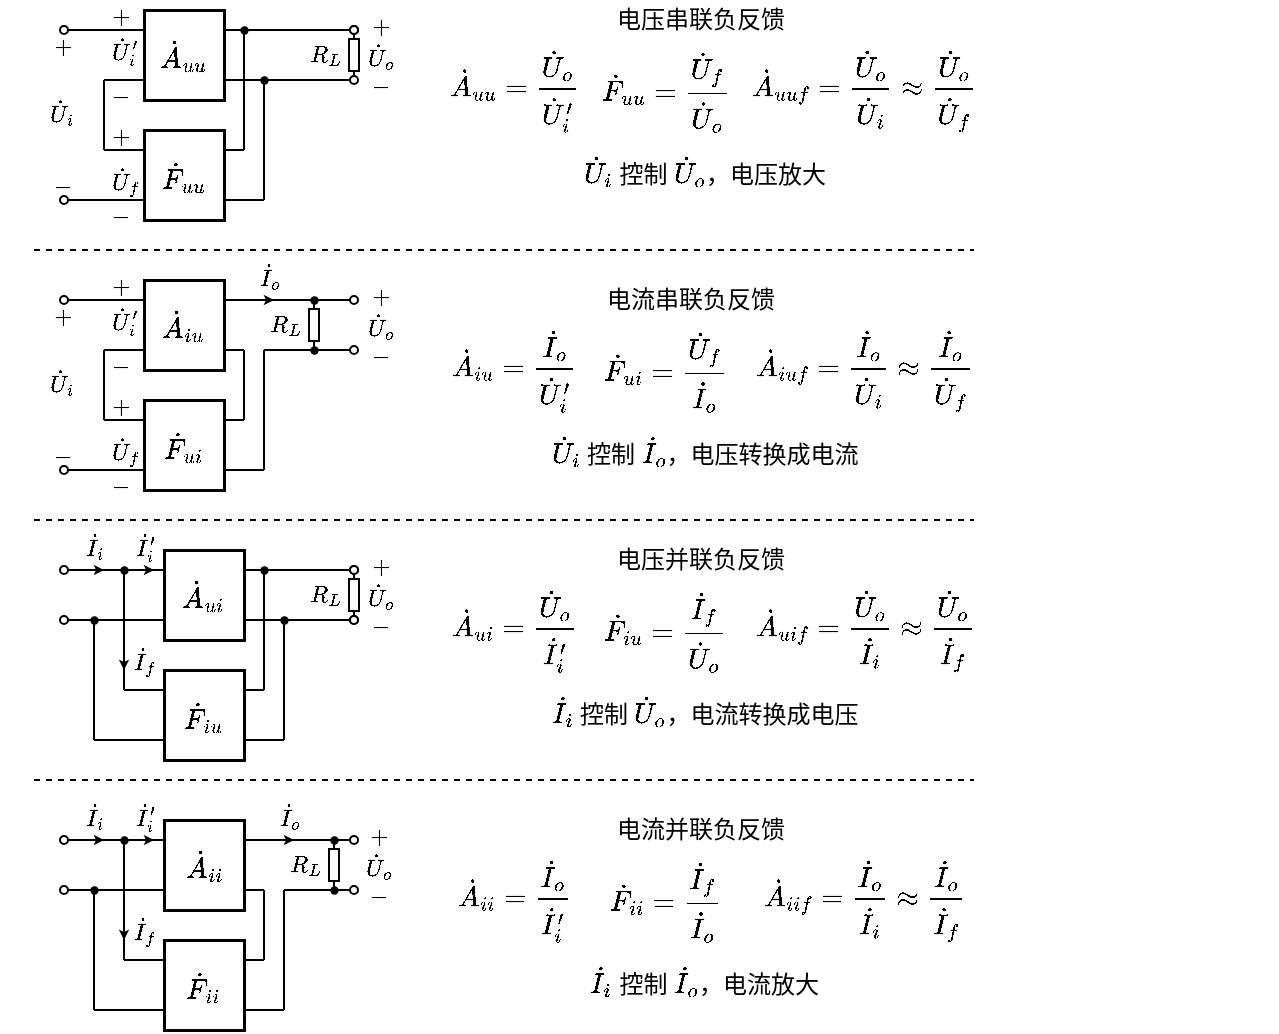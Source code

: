 <mxfile version="20.7.4" type="device"><diagram id="SOjZNOOlXic97nxgnpaf" name="第 1 页"><mxGraphModel dx="954" dy="665" grid="1" gridSize="5" guides="1" tooltips="1" connect="1" arrows="1" fold="1" page="1" pageScale="1" pageWidth="827" pageHeight="1169" math="1" shadow="0"><root><mxCell id="0"/><mxCell id="1" parent="0"/><mxCell id="cuT9Rnannq8AsZd5EZio-5" value="" style="endArrow=oval;html=1;rounded=0;fontSize=10;startSize=4;endSize=4;endFill=0;" parent="1" edge="1"><mxGeometry width="50" height="50" relative="1" as="geometry"><mxPoint x="105" y="195" as="sourcePoint"/><mxPoint x="65" y="195" as="targetPoint"/></mxGeometry></mxCell><mxCell id="cuT9Rnannq8AsZd5EZio-6" value="" style="endArrow=classic;html=1;rounded=0;fontSize=10;endSize=2;" parent="1" edge="1"><mxGeometry width="50" height="50" relative="1" as="geometry"><mxPoint x="150" y="330" as="sourcePoint"/><mxPoint x="170" y="330" as="targetPoint"/></mxGeometry></mxCell><mxCell id="cuT9Rnannq8AsZd5EZio-8" value="" style="endArrow=oval;html=1;rounded=0;fontSize=10;startSize=4;endSize=4;endFill=0;" parent="1" edge="1"><mxGeometry width="50" height="50" relative="1" as="geometry"><mxPoint x="110" y="280" as="sourcePoint"/><mxPoint x="65" y="280" as="targetPoint"/></mxGeometry></mxCell><mxCell id="cuT9Rnannq8AsZd5EZio-9" value="$$+$$" style="text;html=1;resizable=1;autosize=1;align=center;verticalAlign=middle;points=[];fillColor=none;strokeColor=none;rounded=0;movable=1;rotatable=1;deletable=1;editable=1;connectable=0;fontSize=10;allowArrows=0;" parent="1" vertex="1"><mxGeometry x="53.5" y="195" width="20" height="15" as="geometry"/></mxCell><mxCell id="cuT9Rnannq8AsZd5EZio-10" value="$$-$$" style="text;resizable=1;autosize=1;align=center;verticalAlign=middle;points=[];fillColor=none;strokeColor=none;rounded=0;html=1;imageAspect=1;noLabel=0;recursiveResize=1;expand=1;editable=1;movable=1;rotatable=1;deletable=1;connectable=0;comic=0;fontSize=10;allowArrows=0;" parent="1" vertex="1"><mxGeometry x="54" y="265" width="20" height="15" as="geometry"/></mxCell><mxCell id="cuT9Rnannq8AsZd5EZio-11" value="$$\dot{U}_i$$" style="text;html=1;resizable=1;autosize=1;align=center;verticalAlign=middle;points=[];fillColor=none;strokeColor=none;rounded=0;comic=0;movable=1;rotatable=1;deletable=1;editable=1;connectable=0;fontSize=10;allowArrows=0;" parent="1" vertex="1"><mxGeometry x="53.5" y="225.5" width="20" height="20" as="geometry"/></mxCell><mxCell id="cuT9Rnannq8AsZd5EZio-12" value="$$\dot{A}_{uu}$$" style="rounded=0;whiteSpace=wrap;html=1;strokeWidth=1.5;connectable=0;" parent="1" vertex="1"><mxGeometry x="105" y="185" width="40" height="45" as="geometry"/></mxCell><mxCell id="cuT9Rnannq8AsZd5EZio-13" value="" style="endArrow=oval;html=1;rounded=0;fontSize=10;startSize=4;endSize=4;endFill=0;labelBackgroundColor=#FFFFFF;" parent="1" edge="1"><mxGeometry width="50" height="50" relative="1" as="geometry"><mxPoint x="146" y="195" as="sourcePoint"/><mxPoint x="210" y="195" as="targetPoint"/></mxGeometry></mxCell><mxCell id="cuT9Rnannq8AsZd5EZio-15" value="$$\dot{I}_o$$" style="text;html=1;resizable=1;autosize=1;align=center;verticalAlign=middle;points=[];fillColor=none;strokeColor=none;rounded=0;fontSize=10;movable=1;rotatable=1;deletable=1;editable=1;connectable=0;" parent="1" vertex="1"><mxGeometry x="160" y="310" width="15" height="15" as="geometry"/></mxCell><mxCell id="cuT9Rnannq8AsZd5EZio-16" value="" style="endArrow=oval;html=1;rounded=0;fontSize=10;startSize=4;endSize=4;endFill=0;startArrow=none;" parent="1" source="cuT9Rnannq8AsZd5EZio-49" edge="1"><mxGeometry width="50" height="50" relative="1" as="geometry"><mxPoint x="145" y="220" as="sourcePoint"/><mxPoint x="210" y="220" as="targetPoint"/></mxGeometry></mxCell><mxCell id="cuT9Rnannq8AsZd5EZio-21" value="$$+$$" style="text;html=1;resizable=1;autosize=1;align=center;verticalAlign=middle;points=[];fillColor=none;strokeColor=none;rounded=0;movable=1;rotatable=1;deletable=1;editable=1;connectable=0;fontSize=10;allowArrows=0;" parent="1" vertex="1"><mxGeometry x="85" y="180" width="15" height="15" as="geometry"/></mxCell><mxCell id="cuT9Rnannq8AsZd5EZio-22" value="$$-$$" style="text;resizable=1;autosize=1;align=center;verticalAlign=middle;points=[];fillColor=none;strokeColor=none;rounded=0;html=1;imageAspect=1;noLabel=0;recursiveResize=1;expand=1;editable=1;movable=1;rotatable=1;deletable=1;connectable=0;comic=0;fontSize=10;" parent="1" vertex="1"><mxGeometry x="85" y="220" width="15" height="15" as="geometry"/></mxCell><mxCell id="cuT9Rnannq8AsZd5EZio-23" value="" style="endArrow=none;html=1;rounded=0;" parent="1" edge="1"><mxGeometry width="50" height="50" relative="1" as="geometry"><mxPoint x="85" y="220" as="sourcePoint"/><mxPoint x="105" y="220" as="targetPoint"/></mxGeometry></mxCell><mxCell id="cuT9Rnannq8AsZd5EZio-24" value="$$\dot{U}_i'$$" style="text;html=1;resizable=1;autosize=1;align=center;verticalAlign=middle;points=[];fillColor=none;strokeColor=none;rounded=0;comic=0;movable=1;rotatable=1;deletable=1;editable=1;connectable=0;fontSize=10;allowArrows=0;" parent="1" vertex="1"><mxGeometry x="85" y="195" width="20" height="20" as="geometry"/></mxCell><mxCell id="cuT9Rnannq8AsZd5EZio-25" value="" style="endArrow=none;html=1;rounded=0;" parent="1" edge="1"><mxGeometry width="50" height="50" relative="1" as="geometry"><mxPoint x="85" y="255" as="sourcePoint"/><mxPoint x="85" y="220" as="targetPoint"/></mxGeometry></mxCell><mxCell id="cuT9Rnannq8AsZd5EZio-26" value="$$\dot{F}_{uu}$$" style="rounded=0;whiteSpace=wrap;html=1;strokeWidth=1.5;connectable=0;" parent="1" vertex="1"><mxGeometry x="105" y="245" width="40" height="45" as="geometry"/></mxCell><mxCell id="cuT9Rnannq8AsZd5EZio-27" value="$$+$$" style="text;html=1;resizable=1;autosize=1;align=center;verticalAlign=middle;points=[];fillColor=none;strokeColor=none;rounded=0;movable=1;rotatable=1;deletable=1;editable=1;connectable=0;fontSize=10;allowArrows=0;" parent="1" vertex="1"><mxGeometry x="85" y="240" width="15" height="15" as="geometry"/></mxCell><mxCell id="cuT9Rnannq8AsZd5EZio-28" value="" style="endArrow=none;html=1;rounded=0;" parent="1" edge="1"><mxGeometry width="50" height="50" relative="1" as="geometry"><mxPoint x="85" y="255" as="sourcePoint"/><mxPoint x="105" y="255" as="targetPoint"/></mxGeometry></mxCell><mxCell id="cuT9Rnannq8AsZd5EZio-29" value="$$\dot{U}_f$$" style="text;html=1;resizable=1;autosize=1;align=center;verticalAlign=middle;points=[];fillColor=none;strokeColor=none;rounded=0;comic=0;movable=1;rotatable=1;deletable=1;editable=1;connectable=0;fontSize=10;allowArrows=0;" parent="1" vertex="1"><mxGeometry x="85" y="260" width="20" height="20" as="geometry"/></mxCell><mxCell id="cuT9Rnannq8AsZd5EZio-31" value="" style="endArrow=none;html=1;rounded=0;" parent="1" edge="1"><mxGeometry width="50" height="50" relative="1" as="geometry"><mxPoint x="145" y="255" as="sourcePoint"/><mxPoint x="155" y="255" as="targetPoint"/></mxGeometry></mxCell><mxCell id="cuT9Rnannq8AsZd5EZio-32" value="" style="endArrow=none;html=1;rounded=0;" parent="1" edge="1"><mxGeometry width="50" height="50" relative="1" as="geometry"><mxPoint x="155" y="255" as="sourcePoint"/><mxPoint x="155" y="195" as="targetPoint"/></mxGeometry></mxCell><mxCell id="cuT9Rnannq8AsZd5EZio-34" value="" style="endArrow=none;html=1;rounded=0;" parent="1" edge="1"><mxGeometry width="50" height="50" relative="1" as="geometry"><mxPoint x="145" y="280" as="sourcePoint"/><mxPoint x="165" y="280" as="targetPoint"/></mxGeometry></mxCell><mxCell id="cuT9Rnannq8AsZd5EZio-35" value="" style="endArrow=none;html=1;rounded=0;" parent="1" edge="1"><mxGeometry width="50" height="50" relative="1" as="geometry"><mxPoint x="165" y="280" as="sourcePoint"/><mxPoint x="165" y="220" as="targetPoint"/></mxGeometry></mxCell><mxCell id="cuT9Rnannq8AsZd5EZio-36" value="" style="shape=waypoint;sketch=0;fillStyle=solid;size=6;pointerEvents=1;points=[];fillColor=none;resizable=1;rotatable=1;perimeter=centerPerimeter;snapToPoint=1;strokeWidth=0.1;movable=1;deletable=1;editable=1;connectable=1;" parent="1" vertex="1"><mxGeometry x="150" y="190" width="10" height="10" as="geometry"/></mxCell><mxCell id="cuT9Rnannq8AsZd5EZio-37" value="" style="shape=waypoint;sketch=0;fillStyle=solid;size=6;pointerEvents=1;points=[];fillColor=none;resizable=1;rotatable=1;perimeter=centerPerimeter;snapToPoint=1;strokeWidth=0.1;movable=1;deletable=1;editable=1;connectable=1;" parent="1" vertex="1"><mxGeometry x="160" y="215" width="10" height="10" as="geometry"/></mxCell><mxCell id="cuT9Rnannq8AsZd5EZio-38" value="$$-$$" style="text;resizable=1;autosize=1;align=center;verticalAlign=middle;points=[];fillColor=none;strokeColor=none;rounded=0;html=1;imageAspect=1;noLabel=0;recursiveResize=1;expand=1;editable=1;movable=1;rotatable=1;deletable=1;connectable=0;comic=0;fontSize=10;" parent="1" vertex="1"><mxGeometry x="85" y="280" width="15" height="15" as="geometry"/></mxCell><mxCell id="cuT9Rnannq8AsZd5EZio-40" value="$$\dot{U}_o$$" style="text;html=1;align=center;verticalAlign=middle;resizable=1;points=[];autosize=1;strokeColor=none;fillColor=none;fontSize=10;movable=1;rotatable=1;deletable=1;editable=1;connectable=0;allowArrows=0;" parent="1" vertex="1"><mxGeometry x="215" y="200" width="15" height="15" as="geometry"/></mxCell><mxCell id="cuT9Rnannq8AsZd5EZio-41" value="$$R_L$$" style="text;html=1;resizable=1;autosize=1;align=center;verticalAlign=middle;points=[];fillColor=none;strokeColor=none;rounded=0;fontSize=10;movable=1;rotatable=1;deletable=1;editable=1;connectable=0;allowArrows=0;" parent="1" vertex="1"><mxGeometry x="185" y="200" width="20" height="15" as="geometry"/></mxCell><mxCell id="cuT9Rnannq8AsZd5EZio-43" value="" style="pointerEvents=1;verticalLabelPosition=bottom;shadow=0;dashed=0;align=center;html=1;verticalAlign=top;shape=mxgraph.electrical.resistors.resistor_1;fontSize=10;direction=north;allowArrows=0;" parent="1" vertex="1"><mxGeometry x="207.5" y="195" width="5" height="25" as="geometry"/></mxCell><mxCell id="cuT9Rnannq8AsZd5EZio-45" value="$$+$$" style="text;html=1;align=center;verticalAlign=middle;resizable=1;points=[];autosize=1;strokeColor=none;fillColor=none;fontSize=10;movable=1;rotatable=1;deletable=1;editable=1;connectable=0;allowArrows=0;" parent="1" vertex="1"><mxGeometry x="215" y="185" width="15" height="15" as="geometry"/></mxCell><mxCell id="cuT9Rnannq8AsZd5EZio-46" value="$$-$$" style="text;html=1;align=center;verticalAlign=middle;resizable=1;points=[];autosize=1;strokeColor=none;fillColor=none;fontSize=10;movable=1;rotatable=1;deletable=1;editable=1;connectable=0;allowArrows=0;" parent="1" vertex="1"><mxGeometry x="215" y="215" width="15" height="15" as="geometry"/></mxCell><mxCell id="cuT9Rnannq8AsZd5EZio-49" value="" style="ellipse;whiteSpace=wrap;html=1;aspect=fixed;strokeWidth=1;" parent="1" vertex="1"><mxGeometry x="208" y="218" width="4" height="4" as="geometry"/></mxCell><mxCell id="cuT9Rnannq8AsZd5EZio-50" value="" style="endArrow=none;html=1;rounded=0;fontSize=10;startSize=4;endSize=4;endFill=0;" parent="1" target="cuT9Rnannq8AsZd5EZio-49" edge="1"><mxGeometry width="50" height="50" relative="1" as="geometry"><mxPoint x="145" y="220" as="sourcePoint"/><mxPoint x="210" y="220" as="targetPoint"/></mxGeometry></mxCell><mxCell id="cuT9Rnannq8AsZd5EZio-51" value="" style="ellipse;whiteSpace=wrap;html=1;aspect=fixed;strokeWidth=1;" parent="1" vertex="1"><mxGeometry x="208" y="193" width="4" height="4" as="geometry"/></mxCell><mxCell id="cuT9Rnannq8AsZd5EZio-52" value="" style="endArrow=oval;html=1;rounded=0;fontSize=10;startSize=4;endSize=4;endFill=0;" parent="1" edge="1"><mxGeometry width="50" height="50" relative="1" as="geometry"><mxPoint x="105" y="330" as="sourcePoint"/><mxPoint x="65" y="330" as="targetPoint"/></mxGeometry></mxCell><mxCell id="cuT9Rnannq8AsZd5EZio-53" value="" style="endArrow=oval;html=1;rounded=0;fontSize=10;startSize=4;endSize=4;endFill=0;" parent="1" edge="1"><mxGeometry width="50" height="50" relative="1" as="geometry"><mxPoint x="110" y="415.0" as="sourcePoint"/><mxPoint x="65" y="415.0" as="targetPoint"/></mxGeometry></mxCell><mxCell id="cuT9Rnannq8AsZd5EZio-54" value="$$+$$" style="text;html=1;resizable=1;autosize=1;align=center;verticalAlign=middle;points=[];fillColor=none;strokeColor=none;rounded=0;movable=1;rotatable=1;deletable=1;editable=1;connectable=0;fontSize=10;allowArrows=0;" parent="1" vertex="1"><mxGeometry x="53.5" y="330" width="20" height="15" as="geometry"/></mxCell><mxCell id="cuT9Rnannq8AsZd5EZio-55" value="$$-$$" style="text;resizable=1;autosize=1;align=center;verticalAlign=middle;points=[];fillColor=none;strokeColor=none;rounded=0;html=1;imageAspect=1;noLabel=0;recursiveResize=1;expand=1;editable=1;movable=1;rotatable=1;deletable=1;connectable=0;comic=0;fontSize=10;allowArrows=0;" parent="1" vertex="1"><mxGeometry x="54" y="400" width="20" height="15" as="geometry"/></mxCell><mxCell id="cuT9Rnannq8AsZd5EZio-56" value="$$\dot{U}_i$$" style="text;html=1;resizable=1;autosize=1;align=center;verticalAlign=middle;points=[];fillColor=none;strokeColor=none;rounded=0;comic=0;movable=1;rotatable=1;deletable=1;editable=1;connectable=0;fontSize=10;allowArrows=0;" parent="1" vertex="1"><mxGeometry x="53.5" y="360.5" width="20" height="20" as="geometry"/></mxCell><mxCell id="cuT9Rnannq8AsZd5EZio-57" value="$$\dot{A}_{iu}$$" style="rounded=0;whiteSpace=wrap;html=1;strokeWidth=1.5;connectable=0;" parent="1" vertex="1"><mxGeometry x="105" y="320" width="40" height="45" as="geometry"/></mxCell><mxCell id="cuT9Rnannq8AsZd5EZio-58" value="" style="endArrow=oval;html=1;rounded=0;fontSize=10;startSize=4;endSize=4;endFill=0;labelBackgroundColor=#FFFFFF;" parent="1" edge="1"><mxGeometry width="50" height="50" relative="1" as="geometry"><mxPoint x="146" y="330" as="sourcePoint"/><mxPoint x="210" y="330" as="targetPoint"/></mxGeometry></mxCell><mxCell id="cuT9Rnannq8AsZd5EZio-59" value="" style="endArrow=oval;html=1;rounded=0;fontSize=10;startSize=4;endSize=4;endFill=0;startArrow=none;" parent="1" edge="1"><mxGeometry width="50" height="50" relative="1" as="geometry"><mxPoint x="165" y="355" as="sourcePoint"/><mxPoint x="210" y="355" as="targetPoint"/></mxGeometry></mxCell><mxCell id="cuT9Rnannq8AsZd5EZio-60" value="$$+$$" style="text;html=1;resizable=1;autosize=1;align=center;verticalAlign=middle;points=[];fillColor=none;strokeColor=none;rounded=0;movable=1;rotatable=1;deletable=1;editable=1;connectable=0;fontSize=10;allowArrows=0;" parent="1" vertex="1"><mxGeometry x="85" y="315" width="15" height="15" as="geometry"/></mxCell><mxCell id="cuT9Rnannq8AsZd5EZio-61" value="$$-$$" style="text;resizable=1;autosize=1;align=center;verticalAlign=middle;points=[];fillColor=none;strokeColor=none;rounded=0;html=1;imageAspect=1;noLabel=0;recursiveResize=1;expand=1;editable=1;movable=1;rotatable=1;deletable=1;connectable=0;comic=0;fontSize=10;" parent="1" vertex="1"><mxGeometry x="85" y="355" width="15" height="15" as="geometry"/></mxCell><mxCell id="cuT9Rnannq8AsZd5EZio-62" value="" style="endArrow=none;html=1;rounded=0;" parent="1" edge="1"><mxGeometry width="50" height="50" relative="1" as="geometry"><mxPoint x="85" y="355" as="sourcePoint"/><mxPoint x="105" y="355" as="targetPoint"/></mxGeometry></mxCell><mxCell id="cuT9Rnannq8AsZd5EZio-63" value="$$\dot{U}_i'$$" style="text;html=1;resizable=1;autosize=1;align=center;verticalAlign=middle;points=[];fillColor=none;strokeColor=none;rounded=0;comic=0;movable=1;rotatable=1;deletable=1;editable=1;connectable=0;fontSize=10;allowArrows=0;" parent="1" vertex="1"><mxGeometry x="85" y="330" width="20" height="20" as="geometry"/></mxCell><mxCell id="cuT9Rnannq8AsZd5EZio-64" value="" style="endArrow=none;html=1;rounded=0;" parent="1" edge="1"><mxGeometry width="50" height="50" relative="1" as="geometry"><mxPoint x="85" y="390.0" as="sourcePoint"/><mxPoint x="85" y="355" as="targetPoint"/></mxGeometry></mxCell><mxCell id="cuT9Rnannq8AsZd5EZio-65" value="$$\dot{F}_{ui}$$" style="rounded=0;whiteSpace=wrap;html=1;strokeWidth=1.5;connectable=0;" parent="1" vertex="1"><mxGeometry x="105" y="380" width="40" height="45" as="geometry"/></mxCell><mxCell id="cuT9Rnannq8AsZd5EZio-66" value="$$+$$" style="text;html=1;resizable=1;autosize=1;align=center;verticalAlign=middle;points=[];fillColor=none;strokeColor=none;rounded=0;movable=1;rotatable=1;deletable=1;editable=1;connectable=0;fontSize=10;allowArrows=0;" parent="1" vertex="1"><mxGeometry x="85" y="375" width="15" height="15" as="geometry"/></mxCell><mxCell id="cuT9Rnannq8AsZd5EZio-67" value="" style="endArrow=none;html=1;rounded=0;" parent="1" edge="1"><mxGeometry width="50" height="50" relative="1" as="geometry"><mxPoint x="85" y="390.0" as="sourcePoint"/><mxPoint x="105" y="390.0" as="targetPoint"/></mxGeometry></mxCell><mxCell id="cuT9Rnannq8AsZd5EZio-68" value="$$\dot{U}_f$$" style="text;html=1;resizable=1;autosize=1;align=center;verticalAlign=middle;points=[];fillColor=none;strokeColor=none;rounded=0;comic=0;movable=1;rotatable=1;deletable=1;editable=1;connectable=0;fontSize=10;allowArrows=0;" parent="1" vertex="1"><mxGeometry x="85" y="395" width="20" height="20" as="geometry"/></mxCell><mxCell id="cuT9Rnannq8AsZd5EZio-69" value="" style="endArrow=none;html=1;rounded=0;" parent="1" edge="1"><mxGeometry width="50" height="50" relative="1" as="geometry"><mxPoint x="145" y="390.0" as="sourcePoint"/><mxPoint x="155" y="390.0" as="targetPoint"/></mxGeometry></mxCell><mxCell id="cuT9Rnannq8AsZd5EZio-70" value="" style="endArrow=none;html=1;rounded=0;" parent="1" edge="1"><mxGeometry width="50" height="50" relative="1" as="geometry"><mxPoint x="155" y="390.0" as="sourcePoint"/><mxPoint x="155" y="355" as="targetPoint"/></mxGeometry></mxCell><mxCell id="cuT9Rnannq8AsZd5EZio-71" value="" style="endArrow=none;html=1;rounded=0;" parent="1" edge="1"><mxGeometry width="50" height="50" relative="1" as="geometry"><mxPoint x="145" y="415.0" as="sourcePoint"/><mxPoint x="165" y="415.0" as="targetPoint"/></mxGeometry></mxCell><mxCell id="cuT9Rnannq8AsZd5EZio-72" value="" style="endArrow=none;html=1;rounded=0;" parent="1" edge="1"><mxGeometry width="50" height="50" relative="1" as="geometry"><mxPoint x="165" y="415.0" as="sourcePoint"/><mxPoint x="165" y="355" as="targetPoint"/></mxGeometry></mxCell><mxCell id="cuT9Rnannq8AsZd5EZio-73" value="" style="shape=waypoint;sketch=0;fillStyle=solid;size=6;pointerEvents=1;points=[];fillColor=none;resizable=1;rotatable=1;perimeter=centerPerimeter;snapToPoint=1;strokeWidth=0.1;movable=1;deletable=1;editable=1;connectable=0;allowArrows=0;" parent="1" vertex="1"><mxGeometry x="185" y="325" width="10" height="10" as="geometry"/></mxCell><mxCell id="cuT9Rnannq8AsZd5EZio-74" value="" style="shape=waypoint;sketch=0;fillStyle=solid;size=6;pointerEvents=1;points=[];fillColor=none;resizable=1;rotatable=1;perimeter=centerPerimeter;snapToPoint=1;strokeWidth=0.1;movable=1;deletable=1;editable=1;connectable=0;allowArrows=0;" parent="1" vertex="1"><mxGeometry x="185" y="350" width="10" height="10" as="geometry"/></mxCell><mxCell id="cuT9Rnannq8AsZd5EZio-75" value="$$-$$" style="text;resizable=1;autosize=1;align=center;verticalAlign=middle;points=[];fillColor=none;strokeColor=none;rounded=0;html=1;imageAspect=1;noLabel=0;recursiveResize=1;expand=1;editable=1;movable=1;rotatable=1;deletable=1;connectable=0;comic=0;fontSize=10;" parent="1" vertex="1"><mxGeometry x="85" y="415" width="15" height="15" as="geometry"/></mxCell><mxCell id="cuT9Rnannq8AsZd5EZio-76" value="$$\dot{U}_o$$" style="text;html=1;align=center;verticalAlign=middle;resizable=1;points=[];autosize=1;strokeColor=none;fillColor=none;fontSize=10;movable=1;rotatable=1;deletable=1;editable=1;connectable=0;allowArrows=0;" parent="1" vertex="1"><mxGeometry x="215" y="335" width="15" height="15" as="geometry"/></mxCell><mxCell id="cuT9Rnannq8AsZd5EZio-77" value="$$R_L$$" style="text;html=1;resizable=1;autosize=1;align=center;verticalAlign=middle;points=[];fillColor=none;strokeColor=none;rounded=0;fontSize=10;movable=1;rotatable=1;deletable=1;editable=1;connectable=0;allowArrows=0;" parent="1" vertex="1"><mxGeometry x="165" y="335" width="20" height="15" as="geometry"/></mxCell><mxCell id="cuT9Rnannq8AsZd5EZio-78" value="" style="pointerEvents=1;verticalLabelPosition=bottom;shadow=0;dashed=0;align=center;html=1;verticalAlign=top;shape=mxgraph.electrical.resistors.resistor_1;fontSize=10;direction=north;allowArrows=0;" parent="1" vertex="1"><mxGeometry x="187.5" y="330" width="5" height="25" as="geometry"/></mxCell><mxCell id="cuT9Rnannq8AsZd5EZio-79" value="$$+$$" style="text;html=1;align=center;verticalAlign=middle;resizable=1;points=[];autosize=1;strokeColor=none;fillColor=none;fontSize=10;movable=1;rotatable=1;deletable=1;editable=1;connectable=0;allowArrows=0;" parent="1" vertex="1"><mxGeometry x="215" y="320" width="15" height="15" as="geometry"/></mxCell><mxCell id="cuT9Rnannq8AsZd5EZio-80" value="$$-$$" style="text;html=1;align=center;verticalAlign=middle;resizable=1;points=[];autosize=1;strokeColor=none;fillColor=none;fontSize=10;movable=1;rotatable=1;deletable=1;editable=1;connectable=0;allowArrows=0;" parent="1" vertex="1"><mxGeometry x="215" y="350" width="15" height="15" as="geometry"/></mxCell><mxCell id="cuT9Rnannq8AsZd5EZio-84" value="" style="endArrow=none;html=1;rounded=0;" parent="1" edge="1"><mxGeometry width="50" height="50" relative="1" as="geometry"><mxPoint x="145" y="355" as="sourcePoint"/><mxPoint x="155" y="355" as="targetPoint"/></mxGeometry></mxCell><mxCell id="cuT9Rnannq8AsZd5EZio-85" value="" style="endArrow=oval;html=1;rounded=0;fontSize=10;startSize=4;endSize=4;endFill=0;" parent="1" edge="1"><mxGeometry width="50" height="50" relative="1" as="geometry"><mxPoint x="115.0" y="465.0" as="sourcePoint"/><mxPoint x="65" y="465" as="targetPoint"/></mxGeometry></mxCell><mxCell id="cuT9Rnannq8AsZd5EZio-86" value="" style="endArrow=oval;html=1;rounded=0;fontSize=10;startSize=4;endSize=4;endFill=0;" parent="1" edge="1"><mxGeometry width="50" height="50" relative="1" as="geometry"><mxPoint x="120.0" y="490" as="sourcePoint"/><mxPoint x="65" y="490" as="targetPoint"/></mxGeometry></mxCell><mxCell id="cuT9Rnannq8AsZd5EZio-90" value="$$\dot{A}_{ui}$$" style="rounded=0;whiteSpace=wrap;html=1;strokeWidth=1.5;connectable=0;" parent="1" vertex="1"><mxGeometry x="115" y="455" width="40" height="45" as="geometry"/></mxCell><mxCell id="cuT9Rnannq8AsZd5EZio-91" value="" style="endArrow=oval;html=1;rounded=0;fontSize=10;startSize=4;endSize=4;endFill=0;labelBackgroundColor=#FFFFFF;" parent="1" edge="1"><mxGeometry width="50" height="50" relative="1" as="geometry"><mxPoint x="156" y="465.0" as="sourcePoint"/><mxPoint x="210" y="465" as="targetPoint"/></mxGeometry></mxCell><mxCell id="cuT9Rnannq8AsZd5EZio-92" value="" style="endArrow=oval;html=1;rounded=0;fontSize=10;startSize=4;endSize=4;endFill=0;startArrow=none;" parent="1" edge="1"><mxGeometry width="50" height="50" relative="1" as="geometry"><mxPoint x="155" y="490" as="sourcePoint"/><mxPoint x="210" y="490" as="targetPoint"/></mxGeometry></mxCell><mxCell id="cuT9Rnannq8AsZd5EZio-95" value="" style="endArrow=none;html=1;rounded=0;" parent="1" edge="1"><mxGeometry width="50" height="50" relative="1" as="geometry"><mxPoint x="80" y="550" as="sourcePoint"/><mxPoint x="115" y="550" as="targetPoint"/></mxGeometry></mxCell><mxCell id="cuT9Rnannq8AsZd5EZio-97" value="" style="endArrow=none;html=1;rounded=0;" parent="1" edge="1"><mxGeometry width="50" height="50" relative="1" as="geometry"><mxPoint x="95" y="525" as="sourcePoint"/><mxPoint x="95" y="465" as="targetPoint"/></mxGeometry></mxCell><mxCell id="cuT9Rnannq8AsZd5EZio-98" value="$$\dot{F}_{iu}$$" style="rounded=0;whiteSpace=wrap;html=1;strokeWidth=1.5;connectable=0;" parent="1" vertex="1"><mxGeometry x="115" y="515" width="40" height="45" as="geometry"/></mxCell><mxCell id="cuT9Rnannq8AsZd5EZio-100" value="" style="endArrow=none;html=1;rounded=0;" parent="1" edge="1"><mxGeometry width="50" height="50" relative="1" as="geometry"><mxPoint x="95" y="525" as="sourcePoint"/><mxPoint x="115.0" y="525" as="targetPoint"/></mxGeometry></mxCell><mxCell id="cuT9Rnannq8AsZd5EZio-102" value="" style="endArrow=none;html=1;rounded=0;" parent="1" edge="1"><mxGeometry width="50" height="50" relative="1" as="geometry"><mxPoint x="155" y="525" as="sourcePoint"/><mxPoint x="165" y="525" as="targetPoint"/></mxGeometry></mxCell><mxCell id="cuT9Rnannq8AsZd5EZio-103" value="" style="endArrow=none;html=1;rounded=0;" parent="1" edge="1"><mxGeometry width="50" height="50" relative="1" as="geometry"><mxPoint x="165" y="525" as="sourcePoint"/><mxPoint x="165" y="465.0" as="targetPoint"/></mxGeometry></mxCell><mxCell id="cuT9Rnannq8AsZd5EZio-104" value="" style="endArrow=none;html=1;rounded=0;" parent="1" edge="1"><mxGeometry width="50" height="50" relative="1" as="geometry"><mxPoint x="155" y="550" as="sourcePoint"/><mxPoint x="175" y="550" as="targetPoint"/></mxGeometry></mxCell><mxCell id="cuT9Rnannq8AsZd5EZio-105" value="" style="endArrow=none;html=1;rounded=0;" parent="1" edge="1"><mxGeometry width="50" height="50" relative="1" as="geometry"><mxPoint x="175" y="550" as="sourcePoint"/><mxPoint x="175" y="490.0" as="targetPoint"/></mxGeometry></mxCell><mxCell id="cuT9Rnannq8AsZd5EZio-106" value="" style="shape=waypoint;sketch=0;fillStyle=solid;size=6;pointerEvents=1;points=[];fillColor=none;resizable=1;rotatable=1;perimeter=centerPerimeter;snapToPoint=1;strokeWidth=0.1;movable=1;deletable=1;editable=1;connectable=1;" parent="1" vertex="1"><mxGeometry x="160" y="460" width="10" height="10" as="geometry"/></mxCell><mxCell id="cuT9Rnannq8AsZd5EZio-107" value="" style="shape=waypoint;sketch=0;fillStyle=solid;size=6;pointerEvents=1;points=[];fillColor=none;resizable=1;rotatable=1;perimeter=centerPerimeter;snapToPoint=1;strokeWidth=0.1;movable=1;deletable=1;editable=1;connectable=1;" parent="1" vertex="1"><mxGeometry x="170" y="485" width="10" height="10" as="geometry"/></mxCell><mxCell id="cuT9Rnannq8AsZd5EZio-109" value="$$\dot{U}_o$$" style="text;html=1;align=center;verticalAlign=middle;resizable=1;points=[];autosize=1;strokeColor=none;fillColor=none;fontSize=10;movable=1;rotatable=1;deletable=1;editable=1;connectable=0;allowArrows=0;" parent="1" vertex="1"><mxGeometry x="215" y="470" width="15" height="15" as="geometry"/></mxCell><mxCell id="cuT9Rnannq8AsZd5EZio-110" value="$$R_L$$" style="text;html=1;resizable=1;autosize=1;align=center;verticalAlign=middle;points=[];fillColor=none;strokeColor=none;rounded=0;fontSize=10;movable=1;rotatable=1;deletable=1;editable=1;connectable=0;allowArrows=0;" parent="1" vertex="1"><mxGeometry x="185" y="470" width="20" height="15" as="geometry"/></mxCell><mxCell id="cuT9Rnannq8AsZd5EZio-111" value="" style="pointerEvents=1;verticalLabelPosition=bottom;shadow=0;dashed=0;align=center;html=1;verticalAlign=top;shape=mxgraph.electrical.resistors.resistor_1;fontSize=10;direction=north;allowArrows=0;" parent="1" vertex="1"><mxGeometry x="207.5" y="465" width="5" height="25" as="geometry"/></mxCell><mxCell id="cuT9Rnannq8AsZd5EZio-112" value="$$+$$" style="text;html=1;align=center;verticalAlign=middle;resizable=1;points=[];autosize=1;strokeColor=none;fillColor=none;fontSize=10;movable=1;rotatable=1;deletable=1;editable=1;connectable=0;allowArrows=0;" parent="1" vertex="1"><mxGeometry x="215" y="455" width="15" height="15" as="geometry"/></mxCell><mxCell id="cuT9Rnannq8AsZd5EZio-113" value="$$-$$" style="text;html=1;align=center;verticalAlign=middle;resizable=1;points=[];autosize=1;strokeColor=none;fillColor=none;fontSize=10;movable=1;rotatable=1;deletable=1;editable=1;connectable=0;allowArrows=0;" parent="1" vertex="1"><mxGeometry x="215" y="485" width="15" height="15" as="geometry"/></mxCell><mxCell id="cuT9Rnannq8AsZd5EZio-118" value="" style="endArrow=classic;html=1;rounded=0;fontSize=10;endSize=2;" parent="1" edge="1"><mxGeometry width="50" height="50" relative="1" as="geometry"><mxPoint x="75" y="465" as="sourcePoint"/><mxPoint x="85" y="465" as="targetPoint"/></mxGeometry></mxCell><mxCell id="cuT9Rnannq8AsZd5EZio-119" value="$$\dot{I}_i'$$" style="text;html=1;resizable=1;autosize=1;align=center;verticalAlign=middle;points=[];fillColor=none;strokeColor=none;rounded=0;fontSize=10;movable=1;rotatable=1;deletable=1;editable=1;connectable=0;" parent="1" vertex="1"><mxGeometry x="95" y="445" width="20" height="15" as="geometry"/></mxCell><mxCell id="cuT9Rnannq8AsZd5EZio-120" value="" style="endArrow=none;html=1;rounded=0;labelBackgroundColor=#FFFFFF;" parent="1" edge="1"><mxGeometry x="0.333" y="15" width="50" height="50" relative="1" as="geometry"><mxPoint x="80" y="550" as="sourcePoint"/><mxPoint x="80" y="490" as="targetPoint"/><mxPoint as="offset"/></mxGeometry></mxCell><mxCell id="cuT9Rnannq8AsZd5EZio-121" value="" style="shape=waypoint;sketch=0;fillStyle=solid;size=6;pointerEvents=1;points=[];fillColor=none;resizable=1;rotatable=1;perimeter=centerPerimeter;snapToPoint=1;strokeWidth=0.1;movable=1;deletable=1;editable=1;connectable=0;allowArrows=0;" parent="1" vertex="1"><mxGeometry x="75" y="485" width="10" height="10" as="geometry"/></mxCell><mxCell id="cuT9Rnannq8AsZd5EZio-122" value="" style="shape=waypoint;sketch=0;fillStyle=solid;size=6;pointerEvents=1;points=[];fillColor=none;resizable=1;rotatable=1;perimeter=centerPerimeter;snapToPoint=1;strokeWidth=0.1;movable=1;deletable=1;editable=1;connectable=0;allowArrows=0;" parent="1" vertex="1"><mxGeometry x="90" y="460" width="10" height="10" as="geometry"/></mxCell><mxCell id="cuT9Rnannq8AsZd5EZio-123" value="" style="endArrow=classic;html=1;rounded=0;fontSize=10;endSize=2;" parent="1" edge="1"><mxGeometry width="50" height="50" relative="1" as="geometry"><mxPoint x="95" y="500" as="sourcePoint"/><mxPoint x="95" y="515" as="targetPoint"/></mxGeometry></mxCell><mxCell id="cuT9Rnannq8AsZd5EZio-124" value="$$\dot{I}_f$$" style="text;html=1;resizable=1;autosize=1;align=center;verticalAlign=middle;points=[];fillColor=none;strokeColor=none;rounded=0;fontSize=10;movable=1;rotatable=1;deletable=1;editable=1;connectable=0;" parent="1" vertex="1"><mxGeometry x="95" y="500" width="20" height="20" as="geometry"/></mxCell><mxCell id="cuT9Rnannq8AsZd5EZio-126" value="" style="endArrow=classic;html=1;rounded=0;fontSize=10;endSize=2;" parent="1" edge="1"><mxGeometry width="50" height="50" relative="1" as="geometry"><mxPoint x="95" y="465" as="sourcePoint"/><mxPoint x="110" y="465" as="targetPoint"/></mxGeometry></mxCell><mxCell id="cuT9Rnannq8AsZd5EZio-127" value="$$\dot{I}_i$$" style="text;html=1;resizable=1;autosize=1;align=center;verticalAlign=middle;points=[];fillColor=none;strokeColor=none;rounded=0;fontSize=10;movable=1;rotatable=1;deletable=1;editable=1;connectable=0;" parent="1" vertex="1"><mxGeometry x="70" y="445" width="20" height="15" as="geometry"/></mxCell><mxCell id="cuT9Rnannq8AsZd5EZio-128" value="" style="ellipse;whiteSpace=wrap;html=1;aspect=fixed;strokeWidth=1;" parent="1" vertex="1"><mxGeometry x="208" y="463" width="4" height="4" as="geometry"/></mxCell><mxCell id="cuT9Rnannq8AsZd5EZio-129" value="" style="ellipse;whiteSpace=wrap;html=1;aspect=fixed;strokeWidth=1;" parent="1" vertex="1"><mxGeometry x="208" y="488" width="4" height="4" as="geometry"/></mxCell><mxCell id="cuT9Rnannq8AsZd5EZio-130" value="" style="endArrow=oval;html=1;rounded=0;fontSize=10;startSize=4;endSize=4;endFill=0;" parent="1" edge="1"><mxGeometry width="50" height="50" relative="1" as="geometry"><mxPoint x="115" y="600" as="sourcePoint"/><mxPoint x="65" y="600" as="targetPoint"/></mxGeometry></mxCell><mxCell id="cuT9Rnannq8AsZd5EZio-131" value="" style="endArrow=oval;html=1;rounded=0;fontSize=10;startSize=4;endSize=4;endFill=0;" parent="1" edge="1"><mxGeometry width="50" height="50" relative="1" as="geometry"><mxPoint x="120" y="625" as="sourcePoint"/><mxPoint x="65" y="625" as="targetPoint"/></mxGeometry></mxCell><mxCell id="cuT9Rnannq8AsZd5EZio-132" value="$$\dot{A}_{ii}$$" style="rounded=0;whiteSpace=wrap;html=1;strokeWidth=1.5;connectable=0;" parent="1" vertex="1"><mxGeometry x="115" y="590" width="40" height="45" as="geometry"/></mxCell><mxCell id="cuT9Rnannq8AsZd5EZio-133" value="" style="endArrow=none;html=1;rounded=0;" parent="1" edge="1"><mxGeometry width="50" height="50" relative="1" as="geometry"><mxPoint x="80" y="685" as="sourcePoint"/><mxPoint x="115" y="685" as="targetPoint"/></mxGeometry></mxCell><mxCell id="cuT9Rnannq8AsZd5EZio-134" value="" style="endArrow=none;html=1;rounded=0;" parent="1" edge="1"><mxGeometry width="50" height="50" relative="1" as="geometry"><mxPoint x="95" y="660" as="sourcePoint"/><mxPoint x="95" y="600" as="targetPoint"/></mxGeometry></mxCell><mxCell id="cuT9Rnannq8AsZd5EZio-135" value="$$\dot{F}_{ii}$$" style="rounded=0;whiteSpace=wrap;html=1;strokeWidth=1.5;connectable=0;" parent="1" vertex="1"><mxGeometry x="115" y="650" width="40" height="45" as="geometry"/></mxCell><mxCell id="cuT9Rnannq8AsZd5EZio-136" value="" style="endArrow=none;html=1;rounded=0;" parent="1" edge="1"><mxGeometry width="50" height="50" relative="1" as="geometry"><mxPoint x="95" y="660" as="sourcePoint"/><mxPoint x="115" y="660" as="targetPoint"/></mxGeometry></mxCell><mxCell id="cuT9Rnannq8AsZd5EZio-137" value="" style="endArrow=classic;html=1;rounded=0;fontSize=10;endSize=2;" parent="1" edge="1"><mxGeometry width="50" height="50" relative="1" as="geometry"><mxPoint x="75" y="600" as="sourcePoint"/><mxPoint x="85" y="600" as="targetPoint"/></mxGeometry></mxCell><mxCell id="cuT9Rnannq8AsZd5EZio-138" value="$$\dot{I}_i'$$" style="text;html=1;resizable=1;autosize=1;align=center;verticalAlign=middle;points=[];fillColor=none;strokeColor=none;rounded=0;fontSize=10;movable=1;rotatable=1;deletable=1;editable=1;connectable=0;" parent="1" vertex="1"><mxGeometry x="95" y="580" width="20" height="15" as="geometry"/></mxCell><mxCell id="cuT9Rnannq8AsZd5EZio-139" value="" style="endArrow=none;html=1;rounded=0;labelBackgroundColor=#FFFFFF;" parent="1" edge="1"><mxGeometry x="0.333" y="15" width="50" height="50" relative="1" as="geometry"><mxPoint x="80" y="685" as="sourcePoint"/><mxPoint x="80" y="625" as="targetPoint"/><mxPoint as="offset"/></mxGeometry></mxCell><mxCell id="cuT9Rnannq8AsZd5EZio-140" value="" style="shape=waypoint;sketch=0;fillStyle=solid;size=6;pointerEvents=1;points=[];fillColor=none;resizable=1;rotatable=1;perimeter=centerPerimeter;snapToPoint=1;strokeWidth=0.1;movable=1;deletable=1;editable=1;connectable=0;allowArrows=0;" parent="1" vertex="1"><mxGeometry x="75" y="620" width="10" height="10" as="geometry"/></mxCell><mxCell id="cuT9Rnannq8AsZd5EZio-141" value="" style="shape=waypoint;sketch=0;fillStyle=solid;size=6;pointerEvents=1;points=[];fillColor=none;resizable=1;rotatable=1;perimeter=centerPerimeter;snapToPoint=1;strokeWidth=0.1;movable=1;deletable=1;editable=1;connectable=0;allowArrows=0;" parent="1" vertex="1"><mxGeometry x="90" y="595" width="10" height="10" as="geometry"/></mxCell><mxCell id="cuT9Rnannq8AsZd5EZio-142" value="" style="endArrow=classic;html=1;rounded=0;fontSize=10;endSize=2;" parent="1" edge="1"><mxGeometry width="50" height="50" relative="1" as="geometry"><mxPoint x="95" y="635" as="sourcePoint"/><mxPoint x="95" y="650" as="targetPoint"/></mxGeometry></mxCell><mxCell id="cuT9Rnannq8AsZd5EZio-143" value="$$\dot{I}_f$$" style="text;html=1;resizable=1;autosize=1;align=center;verticalAlign=middle;points=[];fillColor=none;strokeColor=none;rounded=0;fontSize=10;movable=1;rotatable=1;deletable=1;editable=1;connectable=0;" parent="1" vertex="1"><mxGeometry x="95" y="635" width="20" height="20" as="geometry"/></mxCell><mxCell id="cuT9Rnannq8AsZd5EZio-144" value="" style="endArrow=classic;html=1;rounded=0;fontSize=10;endSize=2;" parent="1" edge="1"><mxGeometry width="50" height="50" relative="1" as="geometry"><mxPoint x="95" y="600" as="sourcePoint"/><mxPoint x="110" y="600" as="targetPoint"/></mxGeometry></mxCell><mxCell id="cuT9Rnannq8AsZd5EZio-145" value="$$\dot{I}_i$$" style="text;html=1;resizable=1;autosize=1;align=center;verticalAlign=middle;points=[];fillColor=none;strokeColor=none;rounded=0;fontSize=10;movable=1;rotatable=1;deletable=1;editable=1;connectable=0;" parent="1" vertex="1"><mxGeometry x="70" y="580" width="20" height="15" as="geometry"/></mxCell><mxCell id="cuT9Rnannq8AsZd5EZio-146" value="" style="endArrow=classic;html=1;rounded=0;fontSize=10;endSize=2;" parent="1" edge="1"><mxGeometry width="50" height="50" relative="1" as="geometry"><mxPoint x="160" y="600" as="sourcePoint"/><mxPoint x="180" y="600" as="targetPoint"/></mxGeometry></mxCell><mxCell id="cuT9Rnannq8AsZd5EZio-147" value="" style="endArrow=oval;html=1;rounded=0;fontSize=10;startSize=4;endSize=4;endFill=0;labelBackgroundColor=#FFFFFF;" parent="1" edge="1"><mxGeometry width="50" height="50" relative="1" as="geometry"><mxPoint x="156" y="600" as="sourcePoint"/><mxPoint x="210" y="600" as="targetPoint"/></mxGeometry></mxCell><mxCell id="cuT9Rnannq8AsZd5EZio-148" value="" style="endArrow=oval;html=1;rounded=0;fontSize=10;startSize=4;endSize=4;endFill=0;startArrow=none;" parent="1" edge="1"><mxGeometry width="50" height="50" relative="1" as="geometry"><mxPoint x="175" y="625" as="sourcePoint"/><mxPoint x="210" y="625" as="targetPoint"/></mxGeometry></mxCell><mxCell id="cuT9Rnannq8AsZd5EZio-149" value="" style="endArrow=none;html=1;rounded=0;" parent="1" edge="1"><mxGeometry width="50" height="50" relative="1" as="geometry"><mxPoint x="155" y="660" as="sourcePoint"/><mxPoint x="165" y="660" as="targetPoint"/></mxGeometry></mxCell><mxCell id="cuT9Rnannq8AsZd5EZio-150" value="" style="endArrow=none;html=1;rounded=0;" parent="1" edge="1"><mxGeometry width="50" height="50" relative="1" as="geometry"><mxPoint x="165" y="660" as="sourcePoint"/><mxPoint x="165" y="625" as="targetPoint"/></mxGeometry></mxCell><mxCell id="cuT9Rnannq8AsZd5EZio-151" value="" style="endArrow=none;html=1;rounded=0;" parent="1" edge="1"><mxGeometry width="50" height="50" relative="1" as="geometry"><mxPoint x="155" y="685" as="sourcePoint"/><mxPoint x="175" y="685" as="targetPoint"/></mxGeometry></mxCell><mxCell id="cuT9Rnannq8AsZd5EZio-152" value="" style="endArrow=none;html=1;rounded=0;" parent="1" edge="1"><mxGeometry width="50" height="50" relative="1" as="geometry"><mxPoint x="175" y="685" as="sourcePoint"/><mxPoint x="175" y="625" as="targetPoint"/></mxGeometry></mxCell><mxCell id="cuT9Rnannq8AsZd5EZio-153" value="" style="shape=waypoint;sketch=0;fillStyle=solid;size=6;pointerEvents=1;points=[];fillColor=none;resizable=1;rotatable=1;perimeter=centerPerimeter;snapToPoint=1;strokeWidth=0.1;movable=1;deletable=1;editable=1;connectable=0;allowArrows=0;" parent="1" vertex="1"><mxGeometry x="195" y="595" width="10" height="10" as="geometry"/></mxCell><mxCell id="cuT9Rnannq8AsZd5EZio-154" value="" style="shape=waypoint;sketch=0;fillStyle=solid;size=6;pointerEvents=1;points=[];fillColor=none;resizable=1;rotatable=1;perimeter=centerPerimeter;snapToPoint=1;strokeWidth=0.1;movable=1;deletable=1;editable=1;connectable=0;allowArrows=0;" parent="1" vertex="1"><mxGeometry x="195" y="620" width="10" height="10" as="geometry"/></mxCell><mxCell id="cuT9Rnannq8AsZd5EZio-155" value="$$\dot{U}_o$$" style="text;html=1;align=center;verticalAlign=middle;resizable=1;points=[];autosize=1;strokeColor=none;fillColor=none;fontSize=10;movable=1;rotatable=1;deletable=1;editable=1;connectable=0;allowArrows=0;" parent="1" vertex="1"><mxGeometry x="214" y="605" width="15" height="15" as="geometry"/></mxCell><mxCell id="cuT9Rnannq8AsZd5EZio-156" value="$$R_L$$" style="text;html=1;resizable=1;autosize=1;align=center;verticalAlign=middle;points=[];fillColor=none;strokeColor=none;rounded=0;fontSize=10;movable=1;rotatable=1;deletable=1;editable=1;connectable=0;allowArrows=0;" parent="1" vertex="1"><mxGeometry x="175" y="605" width="20" height="15" as="geometry"/></mxCell><mxCell id="cuT9Rnannq8AsZd5EZio-157" value="" style="pointerEvents=1;verticalLabelPosition=bottom;shadow=0;dashed=0;align=center;html=1;verticalAlign=top;shape=mxgraph.electrical.resistors.resistor_1;fontSize=10;direction=north;allowArrows=0;" parent="1" vertex="1"><mxGeometry x="197.5" y="600" width="5" height="25" as="geometry"/></mxCell><mxCell id="cuT9Rnannq8AsZd5EZio-158" value="$$+$$" style="text;html=1;align=center;verticalAlign=middle;resizable=1;points=[];autosize=1;strokeColor=none;fillColor=none;fontSize=10;movable=1;rotatable=1;deletable=1;editable=1;connectable=0;allowArrows=0;" parent="1" vertex="1"><mxGeometry x="214" y="590" width="15" height="15" as="geometry"/></mxCell><mxCell id="cuT9Rnannq8AsZd5EZio-159" value="$$-$$" style="text;html=1;align=center;verticalAlign=middle;resizable=1;points=[];autosize=1;strokeColor=none;fillColor=none;fontSize=10;movable=1;rotatable=1;deletable=1;editable=1;connectable=0;allowArrows=0;" parent="1" vertex="1"><mxGeometry x="214" y="620" width="15" height="15" as="geometry"/></mxCell><mxCell id="cuT9Rnannq8AsZd5EZio-160" value="" style="endArrow=none;html=1;rounded=0;" parent="1" edge="1"><mxGeometry width="50" height="50" relative="1" as="geometry"><mxPoint x="155" y="625" as="sourcePoint"/><mxPoint x="165" y="625" as="targetPoint"/></mxGeometry></mxCell><mxCell id="cuT9Rnannq8AsZd5EZio-161" value="$$\dot{I}_o$$" style="text;html=1;resizable=1;autosize=1;align=center;verticalAlign=middle;points=[];fillColor=none;strokeColor=none;rounded=0;fontSize=10;movable=1;rotatable=1;deletable=1;editable=1;connectable=0;" parent="1" vertex="1"><mxGeometry x="170" y="580" width="15" height="15" as="geometry"/></mxCell><mxCell id="cuT9Rnannq8AsZd5EZio-162" value="" style="endArrow=none;dashed=1;html=1;rounded=0;labelBackgroundColor=#FFFFFF;" parent="1" edge="1"><mxGeometry width="50" height="50" relative="1" as="geometry"><mxPoint x="50" y="305" as="sourcePoint"/><mxPoint x="520" y="305" as="targetPoint"/></mxGeometry></mxCell><mxCell id="cuT9Rnannq8AsZd5EZio-165" value="&lt;span style=&quot;&quot;&gt;$$\dot{A}_{uu}=\frac{\dot{U}_o}{\dot{U}_i'}$$&lt;/span&gt;" style="text;html=1;align=center;verticalAlign=middle;resizable=1;points=[];autosize=1;strokeColor=none;fillColor=none;movable=1;rotatable=1;deletable=1;editable=1;connectable=1;" parent="1" vertex="1"><mxGeometry x="255" y="200" width="70" height="50" as="geometry"/></mxCell><mxCell id="cuT9Rnannq8AsZd5EZio-166" value="&lt;span style=&quot;&quot;&gt;$$\dot{F}_{uu}=\frac{\dot{U}_f}{\dot{U}_o}$$&lt;/span&gt;" style="text;html=1;align=center;verticalAlign=middle;resizable=1;points=[];autosize=1;strokeColor=none;fillColor=none;movable=1;rotatable=1;deletable=1;editable=1;connectable=1;" parent="1" vertex="1"><mxGeometry x="330" y="200" width="70" height="50" as="geometry"/></mxCell><mxCell id="cuT9Rnannq8AsZd5EZio-168" value="\(\dot{U}_i\) 控制 \(\dot{U}_o\)，电压放大" style="text;html=1;align=center;verticalAlign=middle;resizable=1;points=[];autosize=1;strokeColor=none;fillColor=none;movable=1;rotatable=1;deletable=1;editable=1;connectable=1;" parent="1" vertex="1"><mxGeometry x="315" y="250" width="140" height="30" as="geometry"/></mxCell><mxCell id="cuT9Rnannq8AsZd5EZio-169" value="&lt;span style=&quot;&quot;&gt;$$\dot{A}_{iu}=\frac{\dot{I}_o}{\dot{U}_i'}$$&lt;/span&gt;" style="text;html=1;align=center;verticalAlign=middle;resizable=1;points=[];autosize=1;strokeColor=none;fillColor=none;movable=1;rotatable=1;deletable=1;editable=1;connectable=1;" parent="1" vertex="1"><mxGeometry x="255" y="340" width="70" height="50" as="geometry"/></mxCell><mxCell id="cuT9Rnannq8AsZd5EZio-170" value="&lt;span style=&quot;&quot;&gt;$$\dot{F}_{ui}=\frac{\dot{U}_f}{\dot{I}_o}$$&lt;/span&gt;" style="text;html=1;align=center;verticalAlign=middle;resizable=1;points=[];autosize=1;strokeColor=none;fillColor=none;movable=1;rotatable=1;deletable=1;editable=1;connectable=1;" parent="1" vertex="1"><mxGeometry x="330" y="340" width="70" height="50" as="geometry"/></mxCell><mxCell id="cuT9Rnannq8AsZd5EZio-171" value="&lt;span style=&quot;&quot;&gt;$$\dot{A}_{iuf}=\frac{\dot{I}_o}{\dot{U}_i}\approx\frac{\dot{I}_o}{\dot{U}_f}$$&lt;/span&gt;" style="text;html=1;align=center;verticalAlign=middle;resizable=1;points=[];autosize=1;strokeColor=none;fillColor=none;movable=1;rotatable=1;deletable=1;editable=1;connectable=1;" parent="1" vertex="1"><mxGeometry x="400" y="340" width="130" height="50" as="geometry"/></mxCell><mxCell id="cuT9Rnannq8AsZd5EZio-172" value="\(\dot{U}_i\) 控制 \(\dot{I}_o\)，电压转换成电流" style="text;html=1;align=center;verticalAlign=middle;resizable=1;points=[];autosize=1;strokeColor=none;fillColor=none;movable=1;rotatable=1;deletable=1;editable=1;connectable=1;" parent="1" vertex="1"><mxGeometry x="305" y="390" width="160" height="30" as="geometry"/></mxCell><mxCell id="cuT9Rnannq8AsZd5EZio-173" value="&lt;span style=&quot;&quot;&gt;$$\dot{A}_{ui}=\frac{\dot{U}_o}{\dot{I}_i'}$$&lt;/span&gt;" style="text;html=1;align=center;verticalAlign=middle;resizable=1;points=[];autosize=1;strokeColor=none;fillColor=none;movable=1;rotatable=1;deletable=1;editable=1;connectable=1;" parent="1" vertex="1"><mxGeometry x="255" y="470" width="70" height="50" as="geometry"/></mxCell><mxCell id="cuT9Rnannq8AsZd5EZio-174" value="&lt;span style=&quot;&quot;&gt;$$\dot{F}_{iu}=\frac{\dot{I}_f}{\dot{U}_o}$$&lt;/span&gt;" style="text;html=1;align=center;verticalAlign=middle;resizable=1;points=[];autosize=1;strokeColor=none;fillColor=none;movable=1;rotatable=1;deletable=1;editable=1;connectable=1;" parent="1" vertex="1"><mxGeometry x="330" y="470" width="70" height="50" as="geometry"/></mxCell><mxCell id="cuT9Rnannq8AsZd5EZio-175" value="&lt;span style=&quot;&quot;&gt;$$\dot{A}_{uif}=\frac{\dot{U}_o}{\dot{I}_i}\approx\frac{\dot{U}_o}{\dot{I}_f}$$&lt;/span&gt;" style="text;html=1;align=center;verticalAlign=middle;resizable=1;points=[];autosize=1;strokeColor=none;fillColor=none;movable=1;rotatable=1;deletable=1;editable=1;connectable=1;" parent="1" vertex="1"><mxGeometry x="400" y="470" width="130" height="50" as="geometry"/></mxCell><mxCell id="cuT9Rnannq8AsZd5EZio-177" value="\(\dot{I}_i\) 控制 \(\dot{U}_o\)，电流转换成电压" style="text;html=1;align=center;verticalAlign=middle;resizable=1;points=[];autosize=1;strokeColor=none;fillColor=none;movable=1;rotatable=1;deletable=1;editable=1;connectable=1;" parent="1" vertex="1"><mxGeometry x="305" y="520" width="160" height="30" as="geometry"/></mxCell><mxCell id="cuT9Rnannq8AsZd5EZio-178" value="&lt;span style=&quot;&quot;&gt;$$\dot{A}_{ii}=\frac{\dot{I}_o}{\dot{I}_i'}$$&lt;/span&gt;" style="text;html=1;align=center;verticalAlign=middle;resizable=1;points=[];autosize=1;strokeColor=none;fillColor=none;movable=1;rotatable=1;deletable=1;editable=1;connectable=1;" parent="1" vertex="1"><mxGeometry x="255" y="605" width="70" height="50" as="geometry"/></mxCell><mxCell id="cuT9Rnannq8AsZd5EZio-179" value="&lt;span style=&quot;&quot;&gt;$$\dot{F}_{ii}=\frac{\dot{I}_f}{\dot{I}_o}$$&lt;/span&gt;" style="text;html=1;align=center;verticalAlign=middle;resizable=1;points=[];autosize=1;strokeColor=none;fillColor=none;movable=1;rotatable=1;deletable=1;editable=1;connectable=1;" parent="1" vertex="1"><mxGeometry x="330" y="605" width="70" height="50" as="geometry"/></mxCell><mxCell id="cuT9Rnannq8AsZd5EZio-180" value="&lt;span style=&quot;&quot;&gt;$$\dot{A}_{iif}=\frac{\dot{I}_o}{\dot{I}_i}\approx\frac{\dot{I}_o}{\dot{I}_f}$$&lt;/span&gt;" style="text;html=1;align=center;verticalAlign=middle;resizable=1;points=[];autosize=1;strokeColor=none;fillColor=none;movable=1;rotatable=1;deletable=1;editable=1;connectable=1;" parent="1" vertex="1"><mxGeometry x="400" y="605" width="130" height="50" as="geometry"/></mxCell><mxCell id="cuT9Rnannq8AsZd5EZio-181" value="\(\dot{I}_i\) 控制 \(\dot{I}_o\)，电流放大" style="text;html=1;align=center;verticalAlign=middle;resizable=1;points=[];autosize=1;strokeColor=none;fillColor=none;movable=1;rotatable=1;deletable=1;editable=1;connectable=1;" parent="1" vertex="1"><mxGeometry x="330" y="655" width="110" height="30" as="geometry"/></mxCell><mxCell id="cuT9Rnannq8AsZd5EZio-182" value="" style="endArrow=none;dashed=1;html=1;rounded=0;labelBackgroundColor=#FFFFFF;" parent="1" edge="1"><mxGeometry width="50" height="50" relative="1" as="geometry"><mxPoint x="50" y="440" as="sourcePoint"/><mxPoint x="520" y="440" as="targetPoint"/></mxGeometry></mxCell><mxCell id="cuT9Rnannq8AsZd5EZio-183" value="" style="endArrow=none;dashed=1;html=1;rounded=0;labelBackgroundColor=#FFFFFF;" parent="1" edge="1"><mxGeometry width="50" height="50" relative="1" as="geometry"><mxPoint x="50" y="570" as="sourcePoint"/><mxPoint x="520" y="570" as="targetPoint"/></mxGeometry></mxCell><mxCell id="2oxIVBx76U8S60YMkm23-1" value="电压串联负反馈" style="text;html=1;align=center;verticalAlign=middle;resizable=1;points=[];autosize=1;strokeColor=none;fillColor=none;movable=1;rotatable=1;deletable=1;editable=1;connectable=1;" parent="1" vertex="1"><mxGeometry x="330" y="180" width="105" height="20" as="geometry"/></mxCell><mxCell id="2oxIVBx76U8S60YMkm23-2" value="电流串联负反馈" style="text;html=1;align=center;verticalAlign=middle;resizable=1;points=[];autosize=1;strokeColor=none;fillColor=none;movable=1;rotatable=1;deletable=1;editable=1;connectable=1;" parent="1" vertex="1"><mxGeometry x="325" y="320" width="105" height="20" as="geometry"/></mxCell><mxCell id="2oxIVBx76U8S60YMkm23-3" value="电压并联负反馈" style="text;html=1;align=center;verticalAlign=middle;resizable=1;points=[];autosize=1;strokeColor=none;fillColor=none;movable=1;rotatable=1;deletable=1;editable=1;connectable=1;" parent="1" vertex="1"><mxGeometry x="330" y="450" width="105" height="20" as="geometry"/></mxCell><mxCell id="2oxIVBx76U8S60YMkm23-4" value="电流并联负反馈" style="text;html=1;align=center;verticalAlign=middle;resizable=1;points=[];autosize=1;strokeColor=none;fillColor=none;movable=1;rotatable=1;deletable=1;editable=1;connectable=1;" parent="1" vertex="1"><mxGeometry x="330" y="585" width="105" height="20" as="geometry"/></mxCell><mxCell id="LP4NenqIS9sXh8oMB2Pf-2" value="$$\dot{A}_{uuf}=\frac{\dot{U}_o}{\dot{U}_i}\approx\frac{\dot{U}_o}{\dot{U}_f}$$" style="text;html=1;align=center;verticalAlign=middle;resizable=1;points=[];autosize=1;strokeColor=none;fillColor=none;movable=1;rotatable=1;deletable=1;editable=1;connectable=1;" vertex="1" parent="1"><mxGeometry x="400" y="200" width="130" height="50" as="geometry"/></mxCell></root></mxGraphModel></diagram></mxfile>